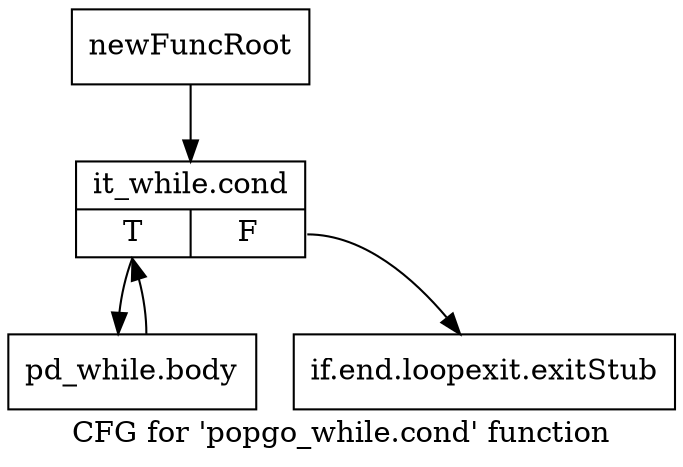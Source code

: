 digraph "CFG for 'popgo_while.cond' function" {
	label="CFG for 'popgo_while.cond' function";

	Node0x3ddf530 [shape=record,label="{newFuncRoot}"];
	Node0x3ddf530 -> Node0x3ddf5d0;
	Node0x3ddf580 [shape=record,label="{if.end.loopexit.exitStub}"];
	Node0x3ddf5d0 [shape=record,label="{it_while.cond|{<s0>T|<s1>F}}"];
	Node0x3ddf5d0:s0 -> Node0x3ddf620;
	Node0x3ddf5d0:s1 -> Node0x3ddf580;
	Node0x3ddf620 [shape=record,label="{pd_while.body}"];
	Node0x3ddf620 -> Node0x3ddf5d0;
}
